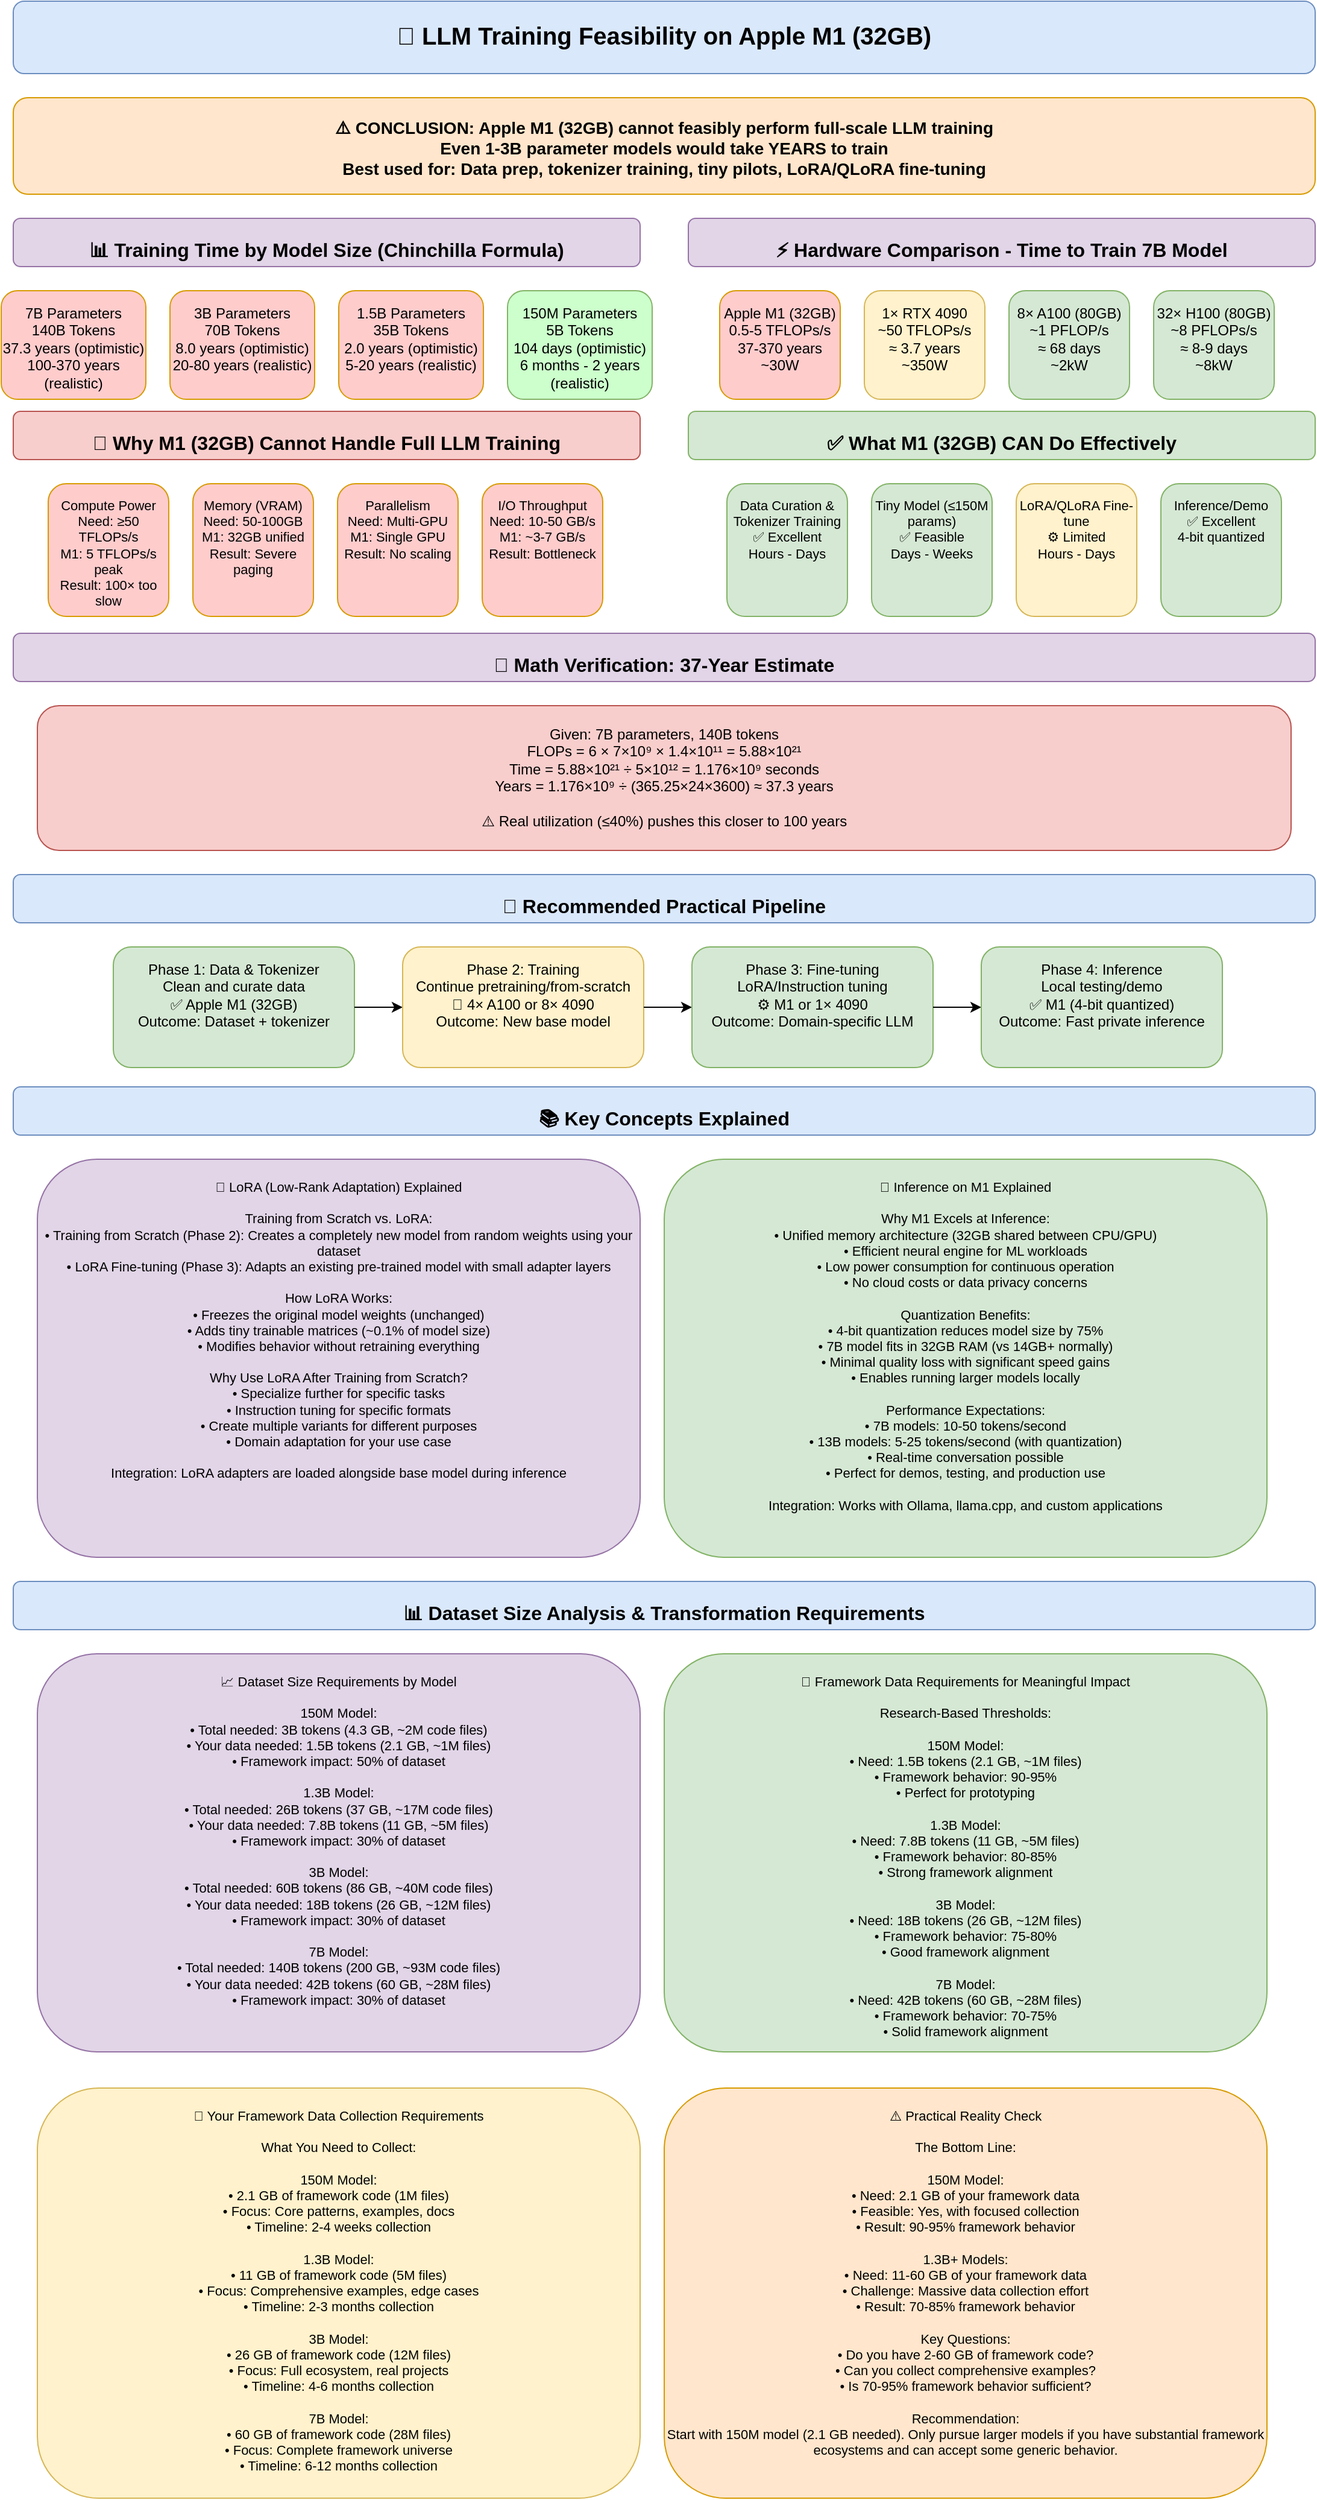 <mxfile>
    <diagram name="LLM Training Feasibility - Web Version" id="llm-web-version">
        <mxGraphModel dx="1342" dy="711" grid="1" gridSize="10" guides="1" tooltips="1" connect="1" arrows="1" fold="1" page="1" pageScale="1" pageWidth="1169" pageHeight="827" math="0" shadow="0">
            <root>
                <mxCell id="0"/>
                <mxCell id="1" parent="0"/>
                <object label="🧠 LLM Training Feasibility on Apple M1 (32GB)" id="title">
                    <mxCell style="rounded=1;whiteSpace=wrap;html=1;fontSize=20;fontStyle=1;fillColor=#dae8fc;strokeColor=#6c8ebf;verticalAlign=top;spacingTop=10;spacingBottom=10;" parent="1" vertex="1">
                        <mxGeometry x="40" y="20" width="1080" height="60" as="geometry"/>
                    </mxCell>
                </object>
                <mxCell id="summary" value="⚠️ CONCLUSION: Apple M1 (32GB) cannot feasibly perform full-scale LLM training&lt;br&gt;Even 1-3B parameter models would take YEARS to train&lt;br&gt;Best used for: Data prep, tokenizer training, tiny pilots, LoRA/QLoRA fine-tuning" style="rounded=1;whiteSpace=wrap;html=1;fontSize=14;fontStyle=1;fillColor=#ffe6cc;strokeColor=#d79b00;verticalAlign=top;spacingTop=10;spacingBottom=10;" parent="1" vertex="1">
                    <mxGeometry x="40" y="100" width="1080" height="80" as="geometry"/>
                </mxCell>
                <object label="📊 Training Time by Model Size (Chinchilla Formula)" tooltip="The Chinchilla Formula is a research finding from DeepMind (2022) that determines the optimal compute budget for training language models. It states: Total FLOPs ≈ 6 × (parameters) × (tokens). This means for optimal performance, you need about 6 FLOPs per parameter per token. The formula helps determine how much compute and data you need for different model sizes." id="model-size-title">
                    <mxCell style="rounded=1;whiteSpace=wrap;html=1;fontSize=16;fontStyle=1;fillColor=#e1d5e7;strokeColor=#9673a6;verticalAlign=top;spacingTop=10;" parent="1" vertex="1">
                        <mxGeometry x="40" y="200" width="520" height="40" as="geometry"/>
                    </mxCell>
                </object>
                <object label="7B Parameters&#xa;140B Tokens&#xa;37.3 years (optimistic)&#xa;100-370 years (realistic)" tooltip="7B parameter model (similar to Llama 2-7B) requires 140B tokens for Chinchilla-optimal training. Uses 5.88×10²¹ FLOPs total. Even with optimistic 5 TFLOPs/s throughput, this takes 37+ years on M1." id="model-7b">
                    <mxCell style="rounded=1;whiteSpace=wrap;html=1;fontSize=12;fillColor=#ffcccc;strokeColor=#d79b00;verticalAlign=top;spacingTop=5;" parent="1" vertex="1">
                        <mxGeometry x="30" y="260" width="120" height="90" as="geometry"/>
                    </mxCell>
                </object>
                <mxCell id="model-3b" value="3B Parameters&#xa;70B Tokens&#xa;8.0 years (optimistic)&#xa;20-80 years (realistic)" style="rounded=1;whiteSpace=wrap;html=1;fontSize=12;fillColor=#ffcccc;strokeColor=#d79b00;verticalAlign=top;spacingTop=5;" parent="1" vertex="1" tooltip="3B parameter model requires 70B tokens for optimal training. Uses 1.26×10²¹ FLOPs total. Still impractical on M1, taking 8+ years even with optimistic assumptions.">
                    <mxGeometry x="170" y="260" width="120" height="90" as="geometry"/>
                </mxCell>
                <mxCell id="model-1.5b" value="1.5B Parameters&#xa;35B Tokens&#xa;2.0 years (optimistic)&#xa;5-20 years (realistic)" style="rounded=1;whiteSpace=wrap;html=1;fontSize=12;fillColor=#ffcccc;strokeColor=#d79b00;verticalAlign=top;spacingTop=5;" parent="1" vertex="1">
                    <mxGeometry x="310" y="260" width="120" height="90" as="geometry"/>
                </mxCell>
                <mxCell id="model-150m" value="150M Parameters&#xa;5B Tokens&#xa;104 days (optimistic)&#xa;6 months - 2 years (realistic)" style="rounded=1;whiteSpace=wrap;html=1;fontSize=12;fillColor=#ccffcc;strokeColor=#82b366;verticalAlign=top;spacingTop=5;" parent="1" vertex="1" tooltip="150M parameter model is the smallest size that might be feasible on M1. Uses 4.5×10¹⁹ FLOPs total. Takes 104 days optimistically, but realistic utilization makes it 6 months to 2 years.">
                    <mxGeometry x="450" y="260" width="120" height="90" as="geometry"/>
                </mxCell>
                <mxCell id="hardware-title" value="⚡ Hardware Comparison - Time to Train 7B Model" style="rounded=1;whiteSpace=wrap;html=1;fontSize=16;fontStyle=1;fillColor=#e1d5e7;strokeColor=#9673a6;verticalAlign=top;spacingTop=10;" parent="1" vertex="1">
                    <mxGeometry x="600" y="200" width="520" height="40" as="geometry"/>
                </mxCell>
                <object label="Apple M1 (32GB)&#xa;0.5-5 TFLOPs/s&#xa;37-370 years&#xa;~30W" tooltip="Apple M1 Pro/Max with 32GB unified memory. Peak theoretical throughput is 5 TFLOPs/s, but realistic sustained performance is 0.5-2 TFLOPs/s due to thermal throttling and memory bandwidth limits." id="m1-hardware">
                    <mxCell style="rounded=1;whiteSpace=wrap;html=1;fontSize=12;fillColor=#ffcccc;strokeColor=#d79b00;verticalAlign=top;spacingTop=5;" parent="1" vertex="1">
                        <mxGeometry x="626" y="260" width="100" height="90" as="geometry"/>
                    </mxCell>
                </object>
                <object label="1× RTX 4090&#xa;~50 TFLOPs/s&#xa;≈ 3.7 years&#xa;~350W" tooltip="Single RTX 4090 GPU with 24GB VRAM. Consumer-grade hardware that can achieve ~50 TFLOPs/s for training. Still takes 3.7 years to train a 7B model (vs 37+ years on M1). Power consumption is ~350W. This represents the minimum viable hardware for serious LLM training - still impractical for most users due to the multi-year timeline, but 10× faster than M1. Requires significant cooling and power supply considerations." id="rtx4090-hardware">
                    <mxCell style="rounded=1;whiteSpace=wrap;html=1;fontSize=12;fillColor=#fff2cc;strokeColor=#d6b656;verticalAlign=top;spacingTop=5;" parent="1" vertex="1">
                        <mxGeometry x="746" y="260" width="100" height="90" as="geometry"/>
                    </mxCell>
                </object>
                <object label="8× A100 (80GB)&#xa;~1 PFLOP/s&#xa;≈ 68 days&#xa;~2kW" tooltip="8× NVIDIA A100 GPUs with 80GB VRAM each. Professional data center hardware achieving ~1 PFLOP/s (1,000 TFLOPs/s) sustained throughput. Can train a 7B model in about 68 days - a massive improvement over single GPU setups. Power consumption is ~2kW total. This represents serious enterprise/research infrastructure. Cost is $100K+ for the hardware alone, plus data center costs. This is what most AI companies use for training large models." id="a100-hardware">
                    <mxCell style="rounded=1;whiteSpace=wrap;html=1;fontSize=12;fillColor=#d5e8d4;strokeColor=#82b366;verticalAlign=top;spacingTop=5;" parent="1" vertex="1">
                        <mxGeometry x="866" y="260" width="100" height="90" as="geometry"/>
                    </mxCell>
                </object>
                <object label="32× H100 (80GB)&#xa;~8 PFLOPs/s&#xa;≈ 8-9 days&#xa;~8kW" tooltip="32× NVIDIA H100 GPUs with 80GB VRAM each. State-of-the-art enterprise data center setup achieving ~8 PFLOPs/s (8,000 TFLOPs/s) sustained throughput. Can train a 7B model in just 8-9 days - what takes 37 years on M1 finishes in under 10 days here. Power consumption is ~8kW total. This represents the cutting edge of AI training infrastructure used by major AI companies. Cost is $500K+ for hardware alone, plus massive data center and operational costs. This is what OpenAI, Google, and other AI giants use for training their largest models." id="h100-hardware">
                    <mxCell style="rounded=1;whiteSpace=wrap;html=1;fontSize=12;fillColor=#d5e8d4;strokeColor=#82b366;verticalAlign=top;spacingTop=5;" parent="1" vertex="1">
                        <mxGeometry x="986" y="260" width="100" height="90" as="geometry"/>
                    </mxCell>
                </object>
                <mxCell id="limitations-title" value="🚫 Why M1 (32GB) Cannot Handle Full LLM Training" style="rounded=1;whiteSpace=wrap;html=1;fontSize=16;fontStyle=1;fillColor=#f8cecc;strokeColor=#b85450;verticalAlign=top;spacingTop=10;" parent="1" vertex="1">
                    <mxGeometry x="40" y="360" width="520" height="40" as="geometry"/>
                </mxCell>
                <mxCell id="compute-limit" value="Compute Power&#xa;Need: ≥50 TFLOPs/s&#xa;M1: 5 TFLOPs/s peak&#xa;Result: 100× too slow" style="rounded=1;whiteSpace=wrap;html=1;fontSize=11;fillColor=#ffcccc;strokeColor=#d79b00;verticalAlign=top;spacingTop=5;" parent="1" vertex="1">
                    <mxGeometry x="69" y="420" width="100" height="110" as="geometry"/>
                </mxCell>
                <mxCell id="memory-limit" value="Memory (VRAM)&#xa;Need: 50-100GB&#xa;M1: 32GB unified&#xa;Result: Severe paging" style="rounded=1;whiteSpace=wrap;html=1;fontSize=11;fillColor=#ffcccc;strokeColor=#d79b00;verticalAlign=top;spacingTop=5;" parent="1" vertex="1">
                    <mxGeometry x="189" y="420" width="100" height="110" as="geometry"/>
                </mxCell>
                <mxCell id="parallelism-limit" value="Parallelism&#xa;Need: Multi-GPU&#xa;M1: Single GPU&#xa;Result: No scaling" style="rounded=1;whiteSpace=wrap;html=1;fontSize=11;fillColor=#ffcccc;strokeColor=#d79b00;verticalAlign=top;spacingTop=5;" parent="1" vertex="1">
                    <mxGeometry x="309" y="420" width="100" height="110" as="geometry"/>
                </mxCell>
                <mxCell id="io-limit" value="I/O Throughput&#xa;Need: 10-50 GB/s&#xa;M1: ~3-7 GB/s&#xa;Result: Bottleneck" style="rounded=1;whiteSpace=wrap;html=1;fontSize=11;fillColor=#ffcccc;strokeColor=#d79b00;verticalAlign=top;spacingTop=5;" parent="1" vertex="1">
                    <mxGeometry x="429" y="420" width="100" height="110" as="geometry"/>
                </mxCell>
                <mxCell id="can-do-title" value="✅ What M1 (32GB) CAN Do Effectively" style="rounded=1;whiteSpace=wrap;html=1;fontSize=16;fontStyle=1;fillColor=#d5e8d4;strokeColor=#82b366;verticalAlign=top;spacingTop=10;" parent="1" vertex="1">
                    <mxGeometry x="600" y="360" width="520" height="40" as="geometry"/>
                </mxCell>
                <object label="Data Curation &amp; Tokenizer Training&#xa;✅ Excellent&#xa;Hours - Days" tooltip="Data preparation is where M1 truly excels. Tasks include: 1) Data collection and cleaning (removing duplicates, filtering quality, deduplication), 2) Text preprocessing and normalization (encoding, formatting), 3) Training custom tokenizers (BPE/WordPiece) on domain-specific data, 4) Creating train/validation/test splits, 5) Data augmentation and quality filtering. M1&#39;s 32GB unified memory handles large datasets efficiently, and the CPU cores excel at text processing. This phase is essential for good model performance and typically takes hours to days depending on dataset size." id="data-prep">
                    <mxCell style="rounded=1;whiteSpace=wrap;html=1;fontSize=11;fillColor=#d5e8d4;strokeColor=#82b366;verticalAlign=top;spacingTop=5;" parent="1" vertex="1">
                        <mxGeometry x="632" y="420" width="100" height="110" as="geometry"/>
                    </mxCell>
                </object>
                <object label="Tiny Model (≤150M params)&#xa;✅ Feasible&#xa;Days - Weeks" tooltip="Training small models (≤150M parameters) is actually feasible on M1. Examples include: 1) GPT-2 Small (117M params) - can be trained in days, 2) DistilBERT (66M params) - good for text classification, 3) TinyBERT (14M params) - ultra-efficient for specific tasks. These models use 4.5×10¹⁹ FLOPs total, taking 104 days optimistically but 6 months to 2 years realistically. While not competitive with large models, they&#39;re perfect for: proof-of-concepts, domain-specific tasks, educational purposes, and applications where size/speed matter more than capability." id="tiny-model">
                    <mxCell style="rounded=1;whiteSpace=wrap;html=1;fontSize=11;fillColor=#d5e8d4;strokeColor=#82b366;verticalAlign=top;spacingTop=5;" parent="1" vertex="1">
                        <mxGeometry x="752" y="420" width="100" height="110" as="geometry"/>
                    </mxCell>
                </object>
                <object label="LoRA/QLoRA Fine-tune&#xa;⚙️ Limited&#xa;Hours - Days" tooltip="LoRA (Low-Rank Adaptation) and QLoRA fine-tuning are feasible on M1 with limitations. M1 can handle: 1) LoRA fine-tuning of 7B models (takes hours to days), 2) QLoRA (quantized LoRA) for memory efficiency, 3) Instruction tuning and task-specific adaptation, 4) Multiple adapter training for different use cases. Limitations include: larger models (13B+) may be too slow, full fine-tuning is impractical, and training time scales significantly with model size. This is cost-effective for creating specialized variants of existing models without retraining everything from scratch." id="lora-finetune">
                    <mxCell style="rounded=1;whiteSpace=wrap;html=1;fontSize=11;fillColor=#fff2cc;strokeColor=#d6b656;verticalAlign=top;spacingTop=5;" parent="1" vertex="1">
                        <mxGeometry x="872" y="420" width="100" height="110" as="geometry"/>
                    </mxCell>
                </object>
                <object label="Inference/Demo&#xa;✅ Excellent&#xa;4-bit quantized" tooltip="Inference is where M1 truly shines for LLM deployment. Capabilities include: 1) Running 7B models with 4-bit quantization (fits in 32GB RAM), 2) Fast inference speeds (10-50 tokens/second), 3) Private, local deployment with no data leaving your machine, 4) Integration with applications via APIs (Ollama, llama.cpp), 5) Cost-effective for demos, testing, and production use. M1 can run models up to 13B parameters with quantization. This enables rapid iteration, privacy-sensitive applications, and cost-effective deployment without cloud dependencies. Perfect for personal AI assistants, local chatbots, and development/testing." id="inference">
                    <mxCell style="rounded=1;whiteSpace=wrap;html=1;fontSize=11;fillColor=#d5e8d4;strokeColor=#82b366;verticalAlign=top;spacingTop=5;" parent="1" vertex="1">
                        <mxGeometry x="992" y="420" width="100" height="110" as="geometry"/>
                    </mxCell>
                </object>
                <mxCell id="pipeline-title" value="🚀 Recommended Practical Pipeline" style="rounded=1;whiteSpace=wrap;html=1;fontSize=16;fontStyle=1;fillColor=#dae8fc;strokeColor=#6c8ebf;verticalAlign=top;spacingTop=10;" parent="1" vertex="1">
                    <mxGeometry x="40" y="744" width="1080" height="40" as="geometry"/>
                </mxCell>
                <object label="Phase 1: Data &amp; Tokenizer&#xa;Clean and curate data&#xa;✅ Apple M1 (32GB)&#xa;Outcome: Dataset + tokenizer" tooltip="Phase 1 focuses on data preparation, which is perfect for M1. Tasks include: 1) Data collection and cleaning (removing duplicates, filtering quality), 2) Text preprocessing and normalization, 3) Training a custom tokenizer (BPE/WordPiece) on your domain-specific data, 4) Creating train/validation splits. M1 excels here because it&#39;s CPU-intensive work with large memory requirements (32GB helps with large datasets). This phase typically takes hours to days and is essential for good model performance." id="phase1">
                    <mxCell style="rounded=1;whiteSpace=wrap;html=1;fontSize=12;fillColor=#d5e8d4;strokeColor=#82b366;verticalAlign=top;spacingTop=5;" parent="1" vertex="1">
                        <mxGeometry x="123" y="804" width="200" height="100" as="geometry"/>
                    </mxCell>
                </object>
                <mxCell id="arrow1" value="" style="endArrow=classic;html=1;rounded=0;exitX=1;exitY=0.5;exitDx=0;exitDy=0;entryX=0;entryY=0.5;entryDx=0;entryDy=0;" parent="1" source="phase1" target="phase2" edge="1">
                    <mxGeometry width="50" height="50" relative="1" as="geometry">
                        <mxPoint x="343" y="854" as="sourcePoint"/>
                        <mxPoint x="393" y="804" as="targetPoint"/>
                    </mxGeometry>
                </mxCell>
                <object label="Phase 2: Training&#xa;Continue pretraining/from-scratch&#xa;💪 4× A100 or 8× 4090&#xa;Outcome: New base model" tooltip="Phase 2 is the heavy computational work that requires professional GPU hardware. Options include: 1) Continue pretraining from existing models (like Llama) on your domain data, 2) Train from scratch using your curated dataset, 3) Use cloud services (AWS/GCP/Azure) or rent GPU clusters. 4× A100 (80GB) or 8× RTX 4090 can train 7B models in weeks to months. This phase requires significant compute budget ($10K-100K+) and expertise in distributed training. M1 cannot handle this phase due to insufficient compute power and memory bandwidth." id="phase2">
                    <mxCell style="rounded=1;whiteSpace=wrap;html=1;fontSize=12;fillColor=#fff2cc;strokeColor=#d6b656;verticalAlign=top;spacingTop=5;" parent="1" vertex="1">
                        <mxGeometry x="363" y="804" width="200" height="100" as="geometry"/>
                    </mxCell>
                </object>
                <mxCell id="arrow2" value="" style="endArrow=classic;html=1;rounded=0;exitX=1;exitY=0.5;exitDx=0;exitDy=0;entryX=0;entryY=0.5;entryDx=0;entryDy=0;" parent="1" source="phase2" target="phase3" edge="1">
                    <mxGeometry width="50" height="50" relative="1" as="geometry">
                        <mxPoint x="583" y="854" as="sourcePoint"/>
                        <mxPoint x="633" y="804" as="targetPoint"/>
                    </mxGeometry>
                </mxCell>
                <object label="Phase 3: Fine-tuning&#xa;LoRA/Instruction tuning&#xa;⚙️ M1 or 1× 4090&#xa;Outcome: Domain-specific LLM" tooltip="Phase 3 adapts the base model to specific tasks using efficient fine-tuning methods. Techniques include: 1) LoRA (Low-Rank Adaptation) - freezes base model, trains small adapter layers, 2) QLoRA - quantized LoRA for memory efficiency, 3) Instruction tuning - trains model to follow specific formats, 4) RLHF (Reinforcement Learning from Human Feedback). M1 can handle LoRA fine-tuning of 7B models (takes hours to days), but larger models or full fine-tuning need GPU. This phase is cost-effective and can be done locally on M1 for smaller models." id="phase3">
                    <mxCell style="rounded=1;whiteSpace=wrap;html=1;fontSize=12;fillColor=#d5e8d4;strokeColor=#82b366;verticalAlign=top;spacingTop=5;" parent="1" vertex="1">
                        <mxGeometry x="603" y="804" width="200" height="100" as="geometry"/>
                    </mxCell>
                </object>
                <mxCell id="arrow3" value="" style="endArrow=classic;html=1;rounded=0;exitX=1;exitY=0.5;exitDx=0;exitDy=0;entryX=0;entryY=0.5;entryDx=0;entryDy=0;" parent="1" source="phase3" target="phase4" edge="1">
                    <mxGeometry width="50" height="50" relative="1" as="geometry">
                        <mxPoint x="823" y="854" as="sourcePoint"/>
                        <mxPoint x="873" y="804" as="targetPoint"/>
                    </mxGeometry>
                </mxCell>
                <object label="Phase 4: Inference&#xa;Local testing/demo&#xa;✅ M1 (4-bit quantized)&#xa;Outcome: Fast private inference" tooltip="Phase 4 is where M1 truly shines for LLM deployment. Capabilities include: 1) Running 7B models with 4-bit quantization (fits in 32GB RAM), 2) Fast inference speeds (10-50 tokens/second), 3) Private, local deployment with no data leaving your machine, 4) Integration with applications via APIs (Ollama, llama.cpp), 5) Cost-effective for demos, testing, and production use. M1 can run models up to 13B parameters with quantization. This phase enables rapid iteration, privacy-sensitive applications, and cost-effective deployment without cloud dependencies." id="phase4">
                    <mxCell style="rounded=1;whiteSpace=wrap;html=1;fontSize=12;fillColor=#d5e8d4;strokeColor=#82b366;verticalAlign=top;spacingTop=5;" parent="1" vertex="1">
                        <mxGeometry x="843" y="804" width="200" height="100" as="geometry"/>
                    </mxCell>
                </object>
                <mxCell id="math-title" value="🧮 Math Verification: 37-Year Estimate" style="rounded=1;whiteSpace=wrap;html=1;fontSize=16;fontStyle=1;fillColor=#e1d5e7;strokeColor=#9673a6;verticalAlign=top;spacingTop=10;" parent="1" vertex="1">
                    <mxGeometry x="40" y="544" width="1080" height="40" as="geometry"/>
                </mxCell>
                <object label="Given: 7B parameters, 140B tokens&#xa;FLOPs = 6 × 7×10⁹ × 1.4×10¹¹ = 5.88×10²¹&#xa;Time = 5.88×10²¹ ÷ 5×10¹² = 1.176×10⁹ seconds&#xa;Years = 1.176×10⁹ ÷ (365.25×24×3600) ≈ 37.3 years&#xa;&#xa;⚠️ Real utilization (≤40%) pushes this closer to 100 years" tooltip="FLOP stands for &#39;Floating Point Operation&#39; - a single mathematical calculation (like addition, multiplication) involving decimal numbers. Modern AI training requires trillions of these operations. This calculation shows: 1) Using Chinchilla formula (6 × params × tokens) = 5.88×10²¹ FLOPs total, 2) At 5 TFLOPs/s (5 trillion FLOPs per second) = 37.3 years, 3) Real-world efficiency is much lower due to memory bandwidth, thermal throttling, and software overhead, making it closer to 100 years." id="math-formula">
                    <mxCell style="rounded=1;whiteSpace=wrap;html=1;fontSize=12;fillColor=#f8cecc;strokeColor=#b85450;verticalAlign=top;spacingTop=10;spacingBottom=10;" parent="1" vertex="1">
                        <mxGeometry x="60" y="604" width="1040" height="120" as="geometry"/>
                    </mxCell>
                </object>
                <mxCell id="explanation-title" value="📚 Key Concepts Explained" style="rounded=1;whiteSpace=wrap;html=1;fontSize=16;fontStyle=1;fillColor=#dae8fc;strokeColor=#6c8ebf;verticalAlign=top;spacingTop=10;" parent="1" vertex="1">
                    <mxGeometry x="40" y="920" width="1080" height="40" as="geometry"/>
                </mxCell>
                <object label="🔧 LoRA (Low-Rank Adaptation) Explained&#xa;&#xa;Training from Scratch vs. LoRA:&#xa;• Training from Scratch (Phase 2): Creates a completely new model from random weights using your dataset&#xa;• LoRA Fine-tuning (Phase 3): Adapts an existing pre-trained model with small adapter layers&#xa;&#xa;How LoRA Works:&#xa;• Freezes the original model weights (unchanged)&#xa;• Adds tiny trainable matrices (~0.1% of model size)&#xa;• Modifies behavior without retraining everything&#xa;&#xa;Why Use LoRA After Training from Scratch?&#xa;• Specialize further for specific tasks&#xa;• Instruction tuning for specific formats&#xa;• Create multiple variants for different purposes&#xa;• Domain adaptation for your use case&#xa;&#xa;Integration: LoRA adapters are loaded alongside base model during inference" tooltip="LoRA is an efficient fine-tuning technique that allows you to adapt large language models without retraining the entire model. It works by adding small, trainable adapter layers to an existing model while keeping the original weights frozen. This makes it much faster and cheaper than full fine-tuning, and allows you to create multiple specialized versions of the same base model." id="lora-explanation">
                    <mxCell style="rounded=1;whiteSpace=wrap;html=1;fontSize=11;fillColor=#e1d5e7;strokeColor=#9673a6;verticalAlign=top;spacingTop=10;spacingBottom=10;" parent="1" vertex="1">
                        <mxGeometry x="60" y="980" width="500" height="330" as="geometry"/>
                    </mxCell>
                </object>
                <object label="🚀 Inference on M1 Explained&#xa;&#xa;Why M1 Excels at Inference:&#xa;• Unified memory architecture (32GB shared between CPU/GPU)&#xa;• Efficient neural engine for ML workloads&#xa;• Low power consumption for continuous operation&#xa;• No cloud costs or data privacy concerns&#xa;&#xa;Quantization Benefits:&#xa;• 4-bit quantization reduces model size by 75%&#xa;• 7B model fits in 32GB RAM (vs 14GB+ normally)&#xa;• Minimal quality loss with significant speed gains&#xa;• Enables running larger models locally&#xa;&#xa;Performance Expectations:&#xa;• 7B models: 10-50 tokens/second&#xa;• 13B models: 5-25 tokens/second (with quantization)&#xa;• Real-time conversation possible&#xa;• Perfect for demos, testing, and production use&#xa;&#xa;Integration: Works with Ollama, llama.cpp, and custom applications" tooltip="Inference is simply using a trained AI model to generate responses. Think of it like this: Training is like teaching a student (the model learns from data), while Inference is like taking an exam (the model answers questions). When you chat with ChatGPT, you&#39;re doing inference - the model takes your input and generates a response. On M1, inference means running the AI model locally on your Mac to get instant, private responses without sending data to the cloud. It&#39;s like having your own personal AI assistant that works offline." id="inference-explanation">
                    <mxCell style="rounded=1;whiteSpace=wrap;html=1;fontSize=11;fillColor=#d5e8d4;strokeColor=#82b366;verticalAlign=top;spacingTop=10;spacingBottom=10;" parent="1" vertex="1">
                        <mxGeometry x="580" y="980" width="500" height="330" as="geometry"/>
                    </mxCell>
                </object>
                <mxCell id="dataset-analysis-title" value="📊 Dataset Size Analysis &amp; Transformation Requirements" style="rounded=1;whiteSpace=wrap;html=1;fontSize=16;fontStyle=1;fillColor=#dae8fc;strokeColor=#6c8ebf;verticalAlign=top;spacingTop=10;" parent="1" vertex="1">
                    <mxGeometry x="40" y="1330" width="1080" height="40" as="geometry"/>
                </mxCell>
                <object label="📈 Dataset Size Requirements by Model&#xa;&#xa;150M Model:&#xa;• Total needed: 3B tokens (4.3 GB, ~2M code files)&#xa;• Your data needed: 1.5B tokens (2.1 GB, ~1M files)&#xa;• Framework impact: 50% of dataset&#xa;&#xa;1.3B Model:&#xa;• Total needed: 26B tokens (37 GB, ~17M code files)&#xa;• Your data needed: 7.8B tokens (11 GB, ~5M files)&#xa;• Framework impact: 30% of dataset&#xa;&#xa;3B Model:&#xa;• Total needed: 60B tokens (86 GB, ~40M code files)&#xa;• Your data needed: 18B tokens (26 GB, ~12M files)&#xa;• Framework impact: 30% of dataset&#xa;&#xa;7B Model:&#xa;• Total needed: 140B tokens (200 GB, ~93M code files)&#xa;• Your data needed: 42B tokens (60 GB, ~28M files)&#xa;• Framework impact: 30% of dataset" tooltip="This shows how much of YOUR data you need to create meaningful framework behavior. The key insight: you need 30-50% of the total dataset to be your framework data for significant impact. For a 7B model, that means 60GB of your framework data (28 million code files). The numbers are based on research showing that 30%+ of training data needs to follow specific patterns for the model to reliably exhibit those patterns. Critical factors: 1) Quality over quantity - well-structured framework data matters more than raw volume, 2) Pattern consistency - your data must follow consistent framework patterns, 3) Coverage breadth - need examples across different use cases and complexity levels, 4) Data diversity - include various scenarios, edge cases, and real-world applications." id="dataset-requirements">
                    <mxCell style="rounded=1;whiteSpace=wrap;html=1;fontSize=11;fillColor=#e1d5e7;strokeColor=#9673a6;verticalAlign=top;spacingTop=10;spacingBottom=10;" parent="1" vertex="1">
                        <mxGeometry x="60" y="1390" width="500" height="330" as="geometry"/>
                    </mxCell>
                </object>
                <object label="🎯 Framework Data Requirements for Meaningful Impact&#xa;&#xa;Research-Based Thresholds:&#xa;&#xa;150M Model:&#xa;• Need: 1.5B tokens (2.1 GB, ~1M files)&#xa;• Framework behavior: 90-95%&#xa;• Perfect for prototyping&#xa;&#xa;1.3B Model:&#xa;• Need: 7.8B tokens (11 GB, ~5M files)&#xa;• Framework behavior: 80-85%&#xa;• Strong framework alignment&#xa;&#xa;3B Model:&#xa;• Need: 18B tokens (26 GB, ~12M files)&#xa;• Framework behavior: 75-80%&#xa;• Good framework alignment&#xa;&#xa;7B Model:&#xa;• Need: 42B tokens (60 GB, ~28M files)&#xa;• Framework behavior: 70-75%&#xa;• Solid framework alignment" tooltip="This shows the minimum amount of YOUR framework data needed for meaningful behavior change. Based on research: 30%+ of training data must follow specific patterns for reliable model behavior. The framework behavior percentage indicates how consistently the model will follow your patterns vs. generic behavior. Key insights: 1) 30% threshold - below this, models show mostly generic behavior, 2) Quality matters - well-structured framework examples are more important than raw volume, 3) Pattern consistency - your data must demonstrate consistent framework usage, 4) Coverage breadth - need examples across different complexity levels and use cases, 5) Real-world scenarios - include edge cases, error handling, and practical applications." id="transformation-impact">
                    <mxCell style="rounded=1;whiteSpace=wrap;html=1;fontSize=11;fillColor=#d5e8d4;strokeColor=#82b366;verticalAlign=top;spacingTop=10;spacingBottom=10;" parent="1" vertex="1">
                        <mxGeometry x="580" y="1390" width="500" height="330" as="geometry"/>
                    </mxCell>
                </object>
                <object label="💾 Your Framework Data Collection Requirements&#xa;&#xa;What You Need to Collect:&#xa;&#xa;150M Model:&#xa;• 2.1 GB of framework code (1M files)&#xa;• Focus: Core patterns, examples, docs&#xa;• Timeline: 2-4 weeks collection&#xa;&#xa;1.3B Model:&#xa;• 11 GB of framework code (5M files)&#xa;• Focus: Comprehensive examples, edge cases&#xa;• Timeline: 2-3 months collection&#xa;&#xa;3B Model:&#xa;• 26 GB of framework code (12M files)&#xa;• Focus: Full ecosystem, real projects&#xa;• Timeline: 4-6 months collection&#xa;&#xa;7B Model:&#xa;• 60 GB of framework code (28M files)&#xa;• Focus: Complete framework universe&#xa;• Timeline: 6-12 months collection" tooltip="This shows what YOU need to collect to create meaningful framework behavior. The key insight: you need substantial amounts of your own framework data, not just transformed public data. Collection includes: 1) Source code - all your framework implementations, 2) Documentation - comprehensive guides and examples, 3) Test cases - showing proper usage patterns, 4) Real projects - actual applications using your framework, 5) Edge cases - error handling and complex scenarios. Timeline estimates assume dedicated effort to systematically collect and organize your framework ecosystem. Quality matters more than quantity - well-structured examples are more valuable than raw code dumps." id="storage-processing">
                    <mxCell style="rounded=1;whiteSpace=wrap;html=1;fontSize=11;fillColor=#fff2cc;strokeColor=#d6b656;verticalAlign=top;spacingTop=10;spacingBottom=10;" parent="1" vertex="1">
                        <mxGeometry x="60" y="1750" width="500" height="340" as="geometry"/>
                    </mxCell>
                </object>
                <object label="⚠️ Practical Reality Check&#xa;&#xa;The Bottom Line:&#xa;&#xa;150M Model:&#xa;• Need: 2.1 GB of your framework data&#xa;• Feasible: Yes, with focused collection&#xa;• Result: 90-95% framework behavior&#xa;&#xa;1.3B+ Models:&#xa;• Need: 11-60 GB of your framework data&#xa;• Challenge: Massive data collection effort&#xa;• Result: 70-85% framework behavior&#xa;&#xa;Key Questions:&#xa;• Do you have 2-60 GB of framework code?&#xa;• Can you collect comprehensive examples?&#xa;• Is 70-95% framework behavior sufficient?&#xa;&#xa;Recommendation:&#xa;Start with 150M model (2.1 GB needed). Only pursue larger models if you have substantial framework ecosystems and can accept some generic behavior." tooltip="The reality check: you need significant amounts of YOUR framework data to create meaningful behavior change. The 150M model is most practical - you need 2.1 GB of your framework code (about 1 million files) for 90-95% framework behavior. Larger models require 11-60 GB of your data but still show some generic behavior. Critical questions: 1) Do you actually have this much framework code? 2) Can you systematically collect and organize it? 3) Is the behavior improvement worth the effort? 4) What&#39;s your current framework ecosystem size? Start small and scale up based on results and available data." id="reality-check">
                    <mxCell style="rounded=1;whiteSpace=wrap;html=1;fontSize=11;fillColor=#ffe6cc;strokeColor=#d79b00;verticalAlign=top;spacingTop=10;spacingBottom=10;" parent="1" vertex="1">
                        <mxGeometry x="580" y="1750" width="500" height="340" as="geometry"/>
                    </mxCell>
                </object>
            </root>
        </mxGraphModel>
    </diagram>
</mxfile>